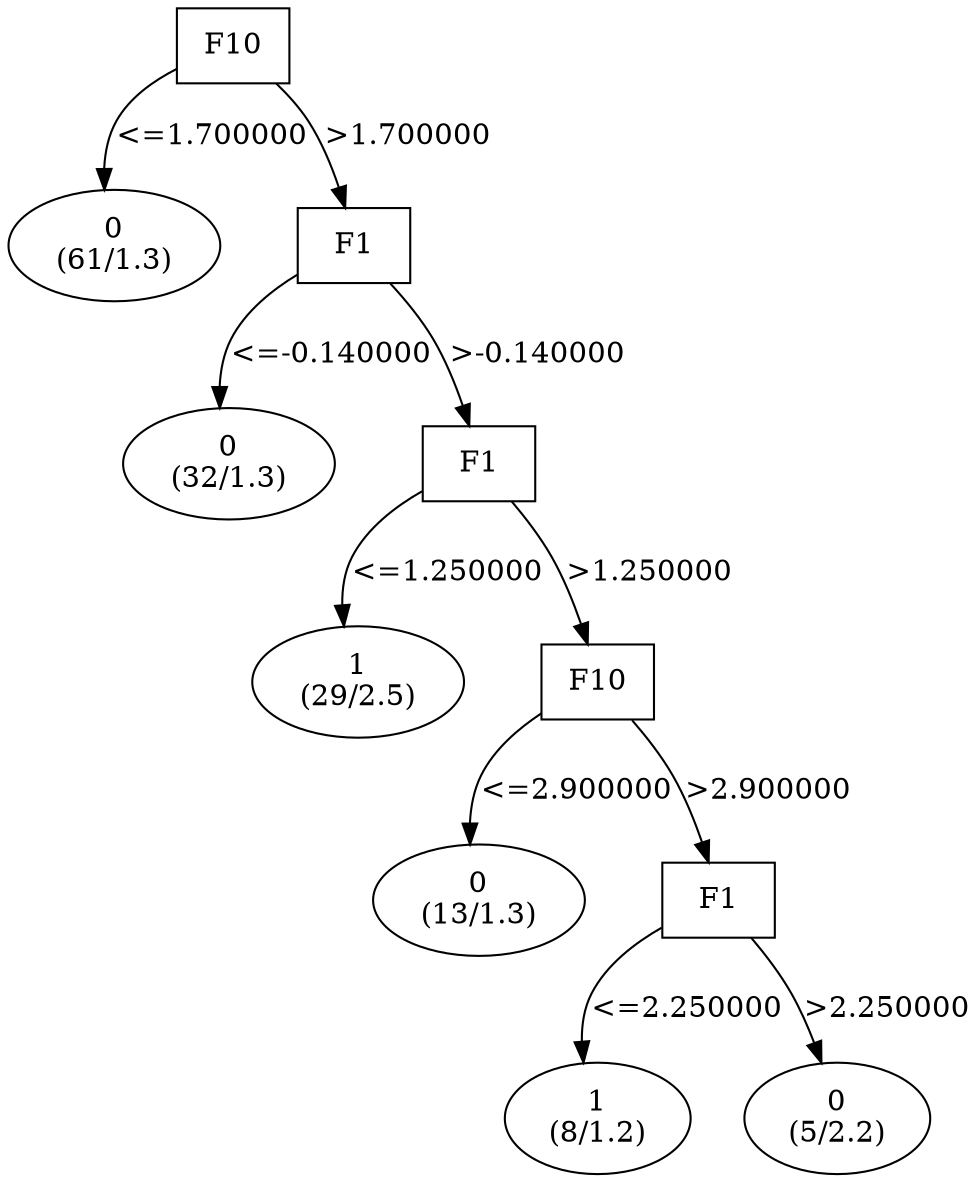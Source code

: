 digraph YaDT {
n0 [ shape=box, label="F10\n"]
n0 -> n1 [label="<=1.700000"]
n1 [ shape=ellipse, label="0\n(61/1.3)"]
n0 -> n2 [label=">1.700000"]
n2 [ shape=box, label="F1\n"]
n2 -> n3 [label="<=-0.140000"]
n3 [ shape=ellipse, label="0\n(32/1.3)"]
n2 -> n4 [label=">-0.140000"]
n4 [ shape=box, label="F1\n"]
n4 -> n5 [label="<=1.250000"]
n5 [ shape=ellipse, label="1\n(29/2.5)"]
n4 -> n6 [label=">1.250000"]
n6 [ shape=box, label="F10\n"]
n6 -> n7 [label="<=2.900000"]
n7 [ shape=ellipse, label="0\n(13/1.3)"]
n6 -> n8 [label=">2.900000"]
n8 [ shape=box, label="F1\n"]
n8 -> n9 [label="<=2.250000"]
n9 [ shape=ellipse, label="1\n(8/1.2)"]
n8 -> n10 [label=">2.250000"]
n10 [ shape=ellipse, label="0\n(5/2.2)"]
}
